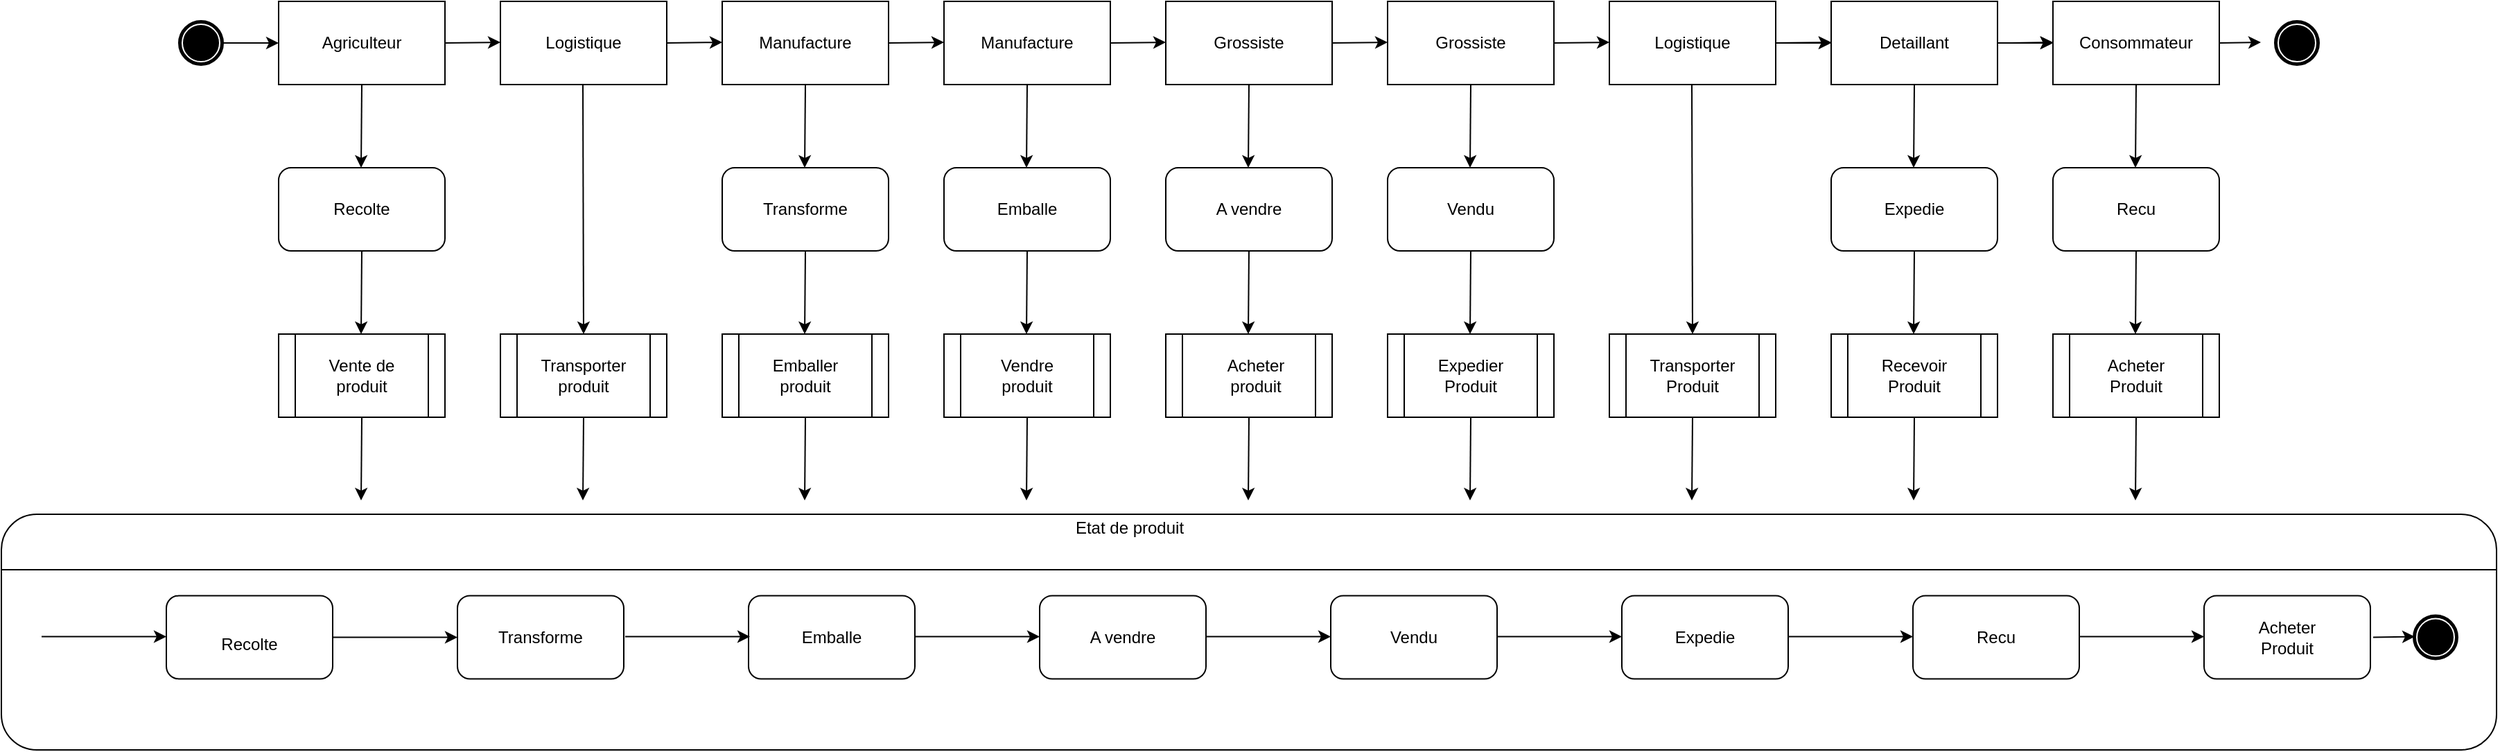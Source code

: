 <mxfile version="12.9.13" type="github">
  <diagram id="wdU0Jbt-SyzVik3_71Qo" name="Page-1">
    <mxGraphModel dx="2702" dy="944" grid="1" gridSize="10" guides="1" tooltips="1" connect="1" arrows="1" fold="1" page="1" pageScale="1" pageWidth="827" pageHeight="1169" math="0" shadow="0">
      <root>
        <mxCell id="0" />
        <mxCell id="1" parent="0" />
        <mxCell id="kiWhcbLOmGJkH6H4itFC-2" value="" style="rounded=0;whiteSpace=wrap;html=1;" vertex="1" parent="1">
          <mxGeometry x="-200" y="60" width="120" height="60" as="geometry" />
        </mxCell>
        <mxCell id="kiWhcbLOmGJkH6H4itFC-3" value="" style="rounded=0;whiteSpace=wrap;html=1;" vertex="1" parent="1">
          <mxGeometry x="-40" y="60" width="120" height="60" as="geometry" />
        </mxCell>
        <mxCell id="kiWhcbLOmGJkH6H4itFC-4" value="" style="rounded=0;whiteSpace=wrap;html=1;" vertex="1" parent="1">
          <mxGeometry x="120" y="60" width="120" height="60" as="geometry" />
        </mxCell>
        <mxCell id="kiWhcbLOmGJkH6H4itFC-5" value="" style="rounded=0;whiteSpace=wrap;html=1;" vertex="1" parent="1">
          <mxGeometry x="280" y="60" width="120" height="60" as="geometry" />
        </mxCell>
        <mxCell id="kiWhcbLOmGJkH6H4itFC-6" value="" style="rounded=0;whiteSpace=wrap;html=1;" vertex="1" parent="1">
          <mxGeometry x="440" y="60" width="120" height="60" as="geometry" />
        </mxCell>
        <mxCell id="kiWhcbLOmGJkH6H4itFC-7" value="" style="rounded=0;whiteSpace=wrap;html=1;" vertex="1" parent="1">
          <mxGeometry x="600" y="60" width="120" height="60" as="geometry" />
        </mxCell>
        <mxCell id="kiWhcbLOmGJkH6H4itFC-24" value="" style="edgeStyle=orthogonalEdgeStyle;rounded=0;orthogonalLoop=1;jettySize=auto;html=1;" edge="1" parent="1" source="kiWhcbLOmGJkH6H4itFC-8" target="kiWhcbLOmGJkH6H4itFC-9">
          <mxGeometry relative="1" as="geometry" />
        </mxCell>
        <mxCell id="kiWhcbLOmGJkH6H4itFC-8" value="" style="rounded=0;whiteSpace=wrap;html=1;" vertex="1" parent="1">
          <mxGeometry x="760" y="60" width="120" height="60" as="geometry" />
        </mxCell>
        <mxCell id="kiWhcbLOmGJkH6H4itFC-23" value="" style="edgeStyle=orthogonalEdgeStyle;rounded=0;orthogonalLoop=1;jettySize=auto;html=1;" edge="1" parent="1" source="kiWhcbLOmGJkH6H4itFC-9" target="kiWhcbLOmGJkH6H4itFC-10">
          <mxGeometry relative="1" as="geometry" />
        </mxCell>
        <mxCell id="kiWhcbLOmGJkH6H4itFC-25" value="" style="edgeStyle=orthogonalEdgeStyle;rounded=0;orthogonalLoop=1;jettySize=auto;html=1;" edge="1" parent="1" source="kiWhcbLOmGJkH6H4itFC-9" target="kiWhcbLOmGJkH6H4itFC-10">
          <mxGeometry relative="1" as="geometry" />
        </mxCell>
        <mxCell id="kiWhcbLOmGJkH6H4itFC-9" value="" style="rounded=0;whiteSpace=wrap;html=1;" vertex="1" parent="1">
          <mxGeometry x="920" y="60" width="120" height="60" as="geometry" />
        </mxCell>
        <mxCell id="kiWhcbLOmGJkH6H4itFC-10" value="" style="rounded=0;whiteSpace=wrap;html=1;" vertex="1" parent="1">
          <mxGeometry x="1080" y="60" width="120" height="60" as="geometry" />
        </mxCell>
        <mxCell id="kiWhcbLOmGJkH6H4itFC-11" value="" style="endArrow=classic;html=1;entryX=0;entryY=0.5;entryDx=0;entryDy=0;exitX=1;exitY=0.5;exitDx=0;exitDy=0;" edge="1" parent="1" target="kiWhcbLOmGJkH6H4itFC-2">
          <mxGeometry width="50" height="50" relative="1" as="geometry">
            <mxPoint x="-240" y="90" as="sourcePoint" />
            <mxPoint x="-530" y="89.5" as="targetPoint" />
          </mxGeometry>
        </mxCell>
        <mxCell id="kiWhcbLOmGJkH6H4itFC-15" value="" style="endArrow=classic;html=1;entryX=0;entryY=0.5;entryDx=0;entryDy=0;" edge="1" parent="1">
          <mxGeometry width="50" height="50" relative="1" as="geometry">
            <mxPoint x="-80" y="90" as="sourcePoint" />
            <mxPoint x="-40" y="89.5" as="targetPoint" />
          </mxGeometry>
        </mxCell>
        <mxCell id="kiWhcbLOmGJkH6H4itFC-16" value="" style="endArrow=classic;html=1;entryX=0;entryY=0.5;entryDx=0;entryDy=0;" edge="1" parent="1">
          <mxGeometry width="50" height="50" relative="1" as="geometry">
            <mxPoint x="80" y="90" as="sourcePoint" />
            <mxPoint x="120" y="89.5" as="targetPoint" />
          </mxGeometry>
        </mxCell>
        <mxCell id="kiWhcbLOmGJkH6H4itFC-17" value="" style="endArrow=classic;html=1;entryX=0;entryY=0.5;entryDx=0;entryDy=0;" edge="1" parent="1">
          <mxGeometry width="50" height="50" relative="1" as="geometry">
            <mxPoint x="240" y="90" as="sourcePoint" />
            <mxPoint x="280" y="89.5" as="targetPoint" />
          </mxGeometry>
        </mxCell>
        <mxCell id="kiWhcbLOmGJkH6H4itFC-18" value="" style="endArrow=classic;html=1;entryX=0;entryY=0.5;entryDx=0;entryDy=0;" edge="1" parent="1">
          <mxGeometry width="50" height="50" relative="1" as="geometry">
            <mxPoint x="400" y="90" as="sourcePoint" />
            <mxPoint x="440" y="89.5" as="targetPoint" />
          </mxGeometry>
        </mxCell>
        <mxCell id="kiWhcbLOmGJkH6H4itFC-19" value="" style="endArrow=classic;html=1;entryX=0;entryY=0.5;entryDx=0;entryDy=0;" edge="1" parent="1">
          <mxGeometry width="50" height="50" relative="1" as="geometry">
            <mxPoint x="560" y="90" as="sourcePoint" />
            <mxPoint x="600" y="89.5" as="targetPoint" />
          </mxGeometry>
        </mxCell>
        <mxCell id="kiWhcbLOmGJkH6H4itFC-20" value="" style="endArrow=classic;html=1;entryX=0;entryY=0.5;entryDx=0;entryDy=0;exitX=1;exitY=0.5;exitDx=0;exitDy=0;" edge="1" parent="1" source="kiWhcbLOmGJkH6H4itFC-7">
          <mxGeometry width="50" height="50" relative="1" as="geometry">
            <mxPoint x="730" y="90" as="sourcePoint" />
            <mxPoint x="760" y="89.5" as="targetPoint" />
          </mxGeometry>
        </mxCell>
        <mxCell id="kiWhcbLOmGJkH6H4itFC-21" value="" style="endArrow=classic;html=1;entryX=0;entryY=0.5;entryDx=0;entryDy=0;" edge="1" parent="1">
          <mxGeometry width="50" height="50" relative="1" as="geometry">
            <mxPoint x="880" y="90" as="sourcePoint" />
            <mxPoint x="920" y="89.5" as="targetPoint" />
          </mxGeometry>
        </mxCell>
        <mxCell id="kiWhcbLOmGJkH6H4itFC-22" value="" style="endArrow=classic;html=1;entryX=0;entryY=0.5;entryDx=0;entryDy=0;" edge="1" parent="1">
          <mxGeometry width="50" height="50" relative="1" as="geometry">
            <mxPoint x="1050" y="90" as="sourcePoint" />
            <mxPoint x="1080" y="89.5" as="targetPoint" />
          </mxGeometry>
        </mxCell>
        <mxCell id="kiWhcbLOmGJkH6H4itFC-28" value="Agriculteur" style="text;html=1;strokeColor=none;fillColor=none;align=center;verticalAlign=middle;whiteSpace=wrap;rounded=0;" vertex="1" parent="1">
          <mxGeometry x="-160" y="80" width="40" height="20" as="geometry" />
        </mxCell>
        <mxCell id="kiWhcbLOmGJkH6H4itFC-29" value="Logistique" style="text;html=1;strokeColor=none;fillColor=none;align=center;verticalAlign=middle;whiteSpace=wrap;rounded=0;" vertex="1" parent="1">
          <mxGeometry y="80" width="40" height="20" as="geometry" />
        </mxCell>
        <mxCell id="kiWhcbLOmGJkH6H4itFC-30" value="Manufacture" style="text;html=1;strokeColor=none;fillColor=none;align=center;verticalAlign=middle;whiteSpace=wrap;rounded=0;" vertex="1" parent="1">
          <mxGeometry x="160" y="80" width="40" height="20" as="geometry" />
        </mxCell>
        <mxCell id="kiWhcbLOmGJkH6H4itFC-31" value="Manufacture" style="text;html=1;strokeColor=none;fillColor=none;align=center;verticalAlign=middle;whiteSpace=wrap;rounded=0;" vertex="1" parent="1">
          <mxGeometry x="320" y="80" width="40" height="20" as="geometry" />
        </mxCell>
        <mxCell id="kiWhcbLOmGJkH6H4itFC-32" value="Grossiste" style="text;html=1;strokeColor=none;fillColor=none;align=center;verticalAlign=middle;whiteSpace=wrap;rounded=0;" vertex="1" parent="1">
          <mxGeometry x="480" y="80" width="40" height="20" as="geometry" />
        </mxCell>
        <mxCell id="kiWhcbLOmGJkH6H4itFC-33" value="Grossiste" style="text;html=1;strokeColor=none;fillColor=none;align=center;verticalAlign=middle;whiteSpace=wrap;rounded=0;" vertex="1" parent="1">
          <mxGeometry x="640" y="80" width="40" height="20" as="geometry" />
        </mxCell>
        <mxCell id="kiWhcbLOmGJkH6H4itFC-36" value="Logistique" style="text;html=1;strokeColor=none;fillColor=none;align=center;verticalAlign=middle;whiteSpace=wrap;rounded=0;" vertex="1" parent="1">
          <mxGeometry x="800" y="80" width="40" height="20" as="geometry" />
        </mxCell>
        <mxCell id="kiWhcbLOmGJkH6H4itFC-37" value="Detaillant" style="text;html=1;strokeColor=none;fillColor=none;align=center;verticalAlign=middle;whiteSpace=wrap;rounded=0;" vertex="1" parent="1">
          <mxGeometry x="960" y="80" width="40" height="20" as="geometry" />
        </mxCell>
        <mxCell id="kiWhcbLOmGJkH6H4itFC-38" value="Consommateur" style="text;html=1;strokeColor=none;fillColor=none;align=center;verticalAlign=middle;whiteSpace=wrap;rounded=0;" vertex="1" parent="1">
          <mxGeometry x="1120" y="80" width="40" height="20" as="geometry" />
        </mxCell>
        <mxCell id="kiWhcbLOmGJkH6H4itFC-39" value="" style="endArrow=classic;html=1;" edge="1" parent="1">
          <mxGeometry width="50" height="50" relative="1" as="geometry">
            <mxPoint x="19.5" y="120" as="sourcePoint" />
            <mxPoint x="20" y="300" as="targetPoint" />
          </mxGeometry>
        </mxCell>
        <mxCell id="kiWhcbLOmGJkH6H4itFC-40" value="" style="rounded=1;whiteSpace=wrap;html=1;" vertex="1" parent="1">
          <mxGeometry x="-200" y="180" width="120" height="60" as="geometry" />
        </mxCell>
        <mxCell id="kiWhcbLOmGJkH6H4itFC-44" value="" style="rounded=1;whiteSpace=wrap;html=1;" vertex="1" parent="1">
          <mxGeometry x="120" y="180" width="120" height="60" as="geometry" />
        </mxCell>
        <mxCell id="kiWhcbLOmGJkH6H4itFC-45" value="" style="rounded=1;whiteSpace=wrap;html=1;" vertex="1" parent="1">
          <mxGeometry x="280" y="180" width="120" height="60" as="geometry" />
        </mxCell>
        <mxCell id="kiWhcbLOmGJkH6H4itFC-46" value="" style="rounded=1;whiteSpace=wrap;html=1;" vertex="1" parent="1">
          <mxGeometry x="440" y="180" width="120" height="60" as="geometry" />
        </mxCell>
        <mxCell id="kiWhcbLOmGJkH6H4itFC-47" value="" style="rounded=1;whiteSpace=wrap;html=1;" vertex="1" parent="1">
          <mxGeometry x="600" y="180" width="120" height="60" as="geometry" />
        </mxCell>
        <mxCell id="kiWhcbLOmGJkH6H4itFC-48" value="" style="endArrow=classic;html=1;" edge="1" parent="1">
          <mxGeometry width="50" height="50" relative="1" as="geometry">
            <mxPoint x="819.5" y="120" as="sourcePoint" />
            <mxPoint x="820" y="300" as="targetPoint" />
          </mxGeometry>
        </mxCell>
        <mxCell id="kiWhcbLOmGJkH6H4itFC-50" value="" style="rounded=1;whiteSpace=wrap;html=1;" vertex="1" parent="1">
          <mxGeometry x="920" y="180" width="120" height="60" as="geometry" />
        </mxCell>
        <mxCell id="kiWhcbLOmGJkH6H4itFC-51" value="" style="rounded=1;whiteSpace=wrap;html=1;" vertex="1" parent="1">
          <mxGeometry x="1080" y="180" width="120" height="60" as="geometry" />
        </mxCell>
        <mxCell id="kiWhcbLOmGJkH6H4itFC-52" value="" style="endArrow=classic;html=1;" edge="1" parent="1">
          <mxGeometry width="50" height="50" relative="1" as="geometry">
            <mxPoint x="-140" y="120" as="sourcePoint" />
            <mxPoint x="-140.5" y="180" as="targetPoint" />
          </mxGeometry>
        </mxCell>
        <mxCell id="kiWhcbLOmGJkH6H4itFC-54" value="" style="endArrow=classic;html=1;" edge="1" parent="1">
          <mxGeometry width="50" height="50" relative="1" as="geometry">
            <mxPoint x="180" y="120" as="sourcePoint" />
            <mxPoint x="179.5" y="180" as="targetPoint" />
          </mxGeometry>
        </mxCell>
        <mxCell id="kiWhcbLOmGJkH6H4itFC-55" value="" style="endArrow=classic;html=1;" edge="1" parent="1">
          <mxGeometry width="50" height="50" relative="1" as="geometry">
            <mxPoint x="340" y="120" as="sourcePoint" />
            <mxPoint x="339.5" y="180" as="targetPoint" />
          </mxGeometry>
        </mxCell>
        <mxCell id="kiWhcbLOmGJkH6H4itFC-56" value="" style="endArrow=classic;html=1;" edge="1" parent="1">
          <mxGeometry width="50" height="50" relative="1" as="geometry">
            <mxPoint x="500" y="120" as="sourcePoint" />
            <mxPoint x="499.5" y="180" as="targetPoint" />
          </mxGeometry>
        </mxCell>
        <mxCell id="kiWhcbLOmGJkH6H4itFC-57" value="" style="endArrow=classic;html=1;" edge="1" parent="1">
          <mxGeometry width="50" height="50" relative="1" as="geometry">
            <mxPoint x="660" y="120" as="sourcePoint" />
            <mxPoint x="659.5" y="180" as="targetPoint" />
          </mxGeometry>
        </mxCell>
        <mxCell id="kiWhcbLOmGJkH6H4itFC-58" value="" style="endArrow=classic;html=1;" edge="1" parent="1">
          <mxGeometry width="50" height="50" relative="1" as="geometry">
            <mxPoint x="980" y="120" as="sourcePoint" />
            <mxPoint x="979.5" y="180" as="targetPoint" />
          </mxGeometry>
        </mxCell>
        <mxCell id="kiWhcbLOmGJkH6H4itFC-59" value="" style="endArrow=classic;html=1;" edge="1" parent="1">
          <mxGeometry width="50" height="50" relative="1" as="geometry">
            <mxPoint x="1140" y="120" as="sourcePoint" />
            <mxPoint x="1139.5" y="180" as="targetPoint" />
          </mxGeometry>
        </mxCell>
        <mxCell id="kiWhcbLOmGJkH6H4itFC-64" value="" style="endArrow=classic;html=1;" edge="1" parent="1">
          <mxGeometry width="50" height="50" relative="1" as="geometry">
            <mxPoint x="-140" y="240" as="sourcePoint" />
            <mxPoint x="-140.5" y="300" as="targetPoint" />
          </mxGeometry>
        </mxCell>
        <mxCell id="kiWhcbLOmGJkH6H4itFC-65" value="" style="endArrow=classic;html=1;" edge="1" parent="1">
          <mxGeometry width="50" height="50" relative="1" as="geometry">
            <mxPoint x="180" y="240" as="sourcePoint" />
            <mxPoint x="179.5" y="300" as="targetPoint" />
          </mxGeometry>
        </mxCell>
        <mxCell id="kiWhcbLOmGJkH6H4itFC-66" value="" style="endArrow=classic;html=1;" edge="1" parent="1">
          <mxGeometry width="50" height="50" relative="1" as="geometry">
            <mxPoint x="340" y="240" as="sourcePoint" />
            <mxPoint x="339.5" y="300" as="targetPoint" />
          </mxGeometry>
        </mxCell>
        <mxCell id="kiWhcbLOmGJkH6H4itFC-67" value="" style="endArrow=classic;html=1;" edge="1" parent="1">
          <mxGeometry width="50" height="50" relative="1" as="geometry">
            <mxPoint x="500" y="240" as="sourcePoint" />
            <mxPoint x="499.5" y="300" as="targetPoint" />
          </mxGeometry>
        </mxCell>
        <mxCell id="kiWhcbLOmGJkH6H4itFC-68" value="" style="endArrow=classic;html=1;" edge="1" parent="1">
          <mxGeometry width="50" height="50" relative="1" as="geometry">
            <mxPoint x="660" y="240" as="sourcePoint" />
            <mxPoint x="659.5" y="300" as="targetPoint" />
          </mxGeometry>
        </mxCell>
        <mxCell id="kiWhcbLOmGJkH6H4itFC-71" value="" style="endArrow=classic;html=1;" edge="1" parent="1">
          <mxGeometry width="50" height="50" relative="1" as="geometry">
            <mxPoint x="980" y="240" as="sourcePoint" />
            <mxPoint x="979.5" y="300" as="targetPoint" />
          </mxGeometry>
        </mxCell>
        <mxCell id="kiWhcbLOmGJkH6H4itFC-72" value="" style="endArrow=classic;html=1;" edge="1" parent="1">
          <mxGeometry width="50" height="50" relative="1" as="geometry">
            <mxPoint x="1140" y="240" as="sourcePoint" />
            <mxPoint x="1139.5" y="300" as="targetPoint" />
          </mxGeometry>
        </mxCell>
        <mxCell id="kiWhcbLOmGJkH6H4itFC-73" value="Recolte" style="text;html=1;strokeColor=none;fillColor=none;align=center;verticalAlign=middle;whiteSpace=wrap;rounded=0;" vertex="1" parent="1">
          <mxGeometry x="-160" y="200" width="40" height="20" as="geometry" />
        </mxCell>
        <mxCell id="kiWhcbLOmGJkH6H4itFC-74" value="Emballe" style="text;html=1;strokeColor=none;fillColor=none;align=center;verticalAlign=middle;whiteSpace=wrap;rounded=0;" vertex="1" parent="1">
          <mxGeometry x="320" y="200" width="40" height="20" as="geometry" />
        </mxCell>
        <mxCell id="kiWhcbLOmGJkH6H4itFC-75" value="Expedie" style="text;html=1;strokeColor=none;fillColor=none;align=center;verticalAlign=middle;whiteSpace=wrap;rounded=0;" vertex="1" parent="1">
          <mxGeometry x="960" y="200" width="40" height="20" as="geometry" />
        </mxCell>
        <mxCell id="kiWhcbLOmGJkH6H4itFC-76" value="Recu" style="text;html=1;strokeColor=none;fillColor=none;align=center;verticalAlign=middle;whiteSpace=wrap;rounded=0;" vertex="1" parent="1">
          <mxGeometry x="1120" y="200" width="40" height="20" as="geometry" />
        </mxCell>
        <mxCell id="kiWhcbLOmGJkH6H4itFC-77" value="Transforme" style="text;html=1;strokeColor=none;fillColor=none;align=center;verticalAlign=middle;whiteSpace=wrap;rounded=0;" vertex="1" parent="1">
          <mxGeometry x="160" y="200" width="40" height="20" as="geometry" />
        </mxCell>
        <mxCell id="kiWhcbLOmGJkH6H4itFC-78" value="A vendre" style="text;html=1;strokeColor=none;fillColor=none;align=center;verticalAlign=middle;whiteSpace=wrap;rounded=0;" vertex="1" parent="1">
          <mxGeometry x="470" y="200" width="60" height="20" as="geometry" />
        </mxCell>
        <mxCell id="kiWhcbLOmGJkH6H4itFC-79" value="Vendu" style="text;html=1;strokeColor=none;fillColor=none;align=center;verticalAlign=middle;whiteSpace=wrap;rounded=0;" vertex="1" parent="1">
          <mxGeometry x="640" y="200" width="40" height="20" as="geometry" />
        </mxCell>
        <mxCell id="kiWhcbLOmGJkH6H4itFC-82" value="" style="shape=process;whiteSpace=wrap;html=1;backgroundOutline=1;" vertex="1" parent="1">
          <mxGeometry x="-200" y="300" width="120" height="60" as="geometry" />
        </mxCell>
        <mxCell id="kiWhcbLOmGJkH6H4itFC-83" value="" style="shape=process;whiteSpace=wrap;html=1;backgroundOutline=1;" vertex="1" parent="1">
          <mxGeometry x="-40" y="300" width="120" height="60" as="geometry" />
        </mxCell>
        <mxCell id="kiWhcbLOmGJkH6H4itFC-84" value="" style="shape=process;whiteSpace=wrap;html=1;backgroundOutline=1;" vertex="1" parent="1">
          <mxGeometry x="120" y="300" width="120" height="60" as="geometry" />
        </mxCell>
        <mxCell id="kiWhcbLOmGJkH6H4itFC-85" value="" style="shape=process;whiteSpace=wrap;html=1;backgroundOutline=1;" vertex="1" parent="1">
          <mxGeometry x="280" y="300" width="120" height="60" as="geometry" />
        </mxCell>
        <mxCell id="kiWhcbLOmGJkH6H4itFC-86" value="" style="shape=process;whiteSpace=wrap;html=1;backgroundOutline=1;" vertex="1" parent="1">
          <mxGeometry x="440" y="300" width="120" height="60" as="geometry" />
        </mxCell>
        <mxCell id="kiWhcbLOmGJkH6H4itFC-87" value="" style="shape=process;whiteSpace=wrap;html=1;backgroundOutline=1;" vertex="1" parent="1">
          <mxGeometry x="600" y="300" width="120" height="60" as="geometry" />
        </mxCell>
        <mxCell id="kiWhcbLOmGJkH6H4itFC-88" value="" style="shape=process;whiteSpace=wrap;html=1;backgroundOutline=1;" vertex="1" parent="1">
          <mxGeometry x="760" y="300" width="120" height="60" as="geometry" />
        </mxCell>
        <mxCell id="kiWhcbLOmGJkH6H4itFC-89" value="" style="shape=process;whiteSpace=wrap;html=1;backgroundOutline=1;" vertex="1" parent="1">
          <mxGeometry x="920" y="300" width="120" height="60" as="geometry" />
        </mxCell>
        <mxCell id="kiWhcbLOmGJkH6H4itFC-90" value="" style="shape=process;whiteSpace=wrap;html=1;backgroundOutline=1;" vertex="1" parent="1">
          <mxGeometry x="1080" y="300" width="120" height="60" as="geometry" />
        </mxCell>
        <mxCell id="kiWhcbLOmGJkH6H4itFC-92" value="" style="shape=mxgraph.bpmn.shape;html=1;verticalLabelPosition=bottom;labelBackgroundColor=#ffffff;verticalAlign=top;align=center;perimeter=ellipsePerimeter;outlineConnect=0;outline=end;symbol=terminate;" vertex="1" parent="1">
          <mxGeometry x="1241" y="75" width="30" height="30" as="geometry" />
        </mxCell>
        <mxCell id="kiWhcbLOmGJkH6H4itFC-93" value="" style="rounded=1;whiteSpace=wrap;html=1;" vertex="1" parent="1">
          <mxGeometry x="-400" y="430" width="1800" height="170" as="geometry" />
        </mxCell>
        <mxCell id="kiWhcbLOmGJkH6H4itFC-95" value="" style="endArrow=classic;html=1;" edge="1" parent="1">
          <mxGeometry width="50" height="50" relative="1" as="geometry">
            <mxPoint x="-140" y="360" as="sourcePoint" />
            <mxPoint x="-140.5" y="420" as="targetPoint" />
          </mxGeometry>
        </mxCell>
        <mxCell id="kiWhcbLOmGJkH6H4itFC-96" value="" style="endArrow=classic;html=1;" edge="1" parent="1">
          <mxGeometry width="50" height="50" relative="1" as="geometry">
            <mxPoint x="20" y="360" as="sourcePoint" />
            <mxPoint x="19.5" y="420" as="targetPoint" />
          </mxGeometry>
        </mxCell>
        <mxCell id="kiWhcbLOmGJkH6H4itFC-97" value="" style="endArrow=classic;html=1;" edge="1" parent="1">
          <mxGeometry width="50" height="50" relative="1" as="geometry">
            <mxPoint x="180" y="360" as="sourcePoint" />
            <mxPoint x="179.5" y="420" as="targetPoint" />
          </mxGeometry>
        </mxCell>
        <mxCell id="kiWhcbLOmGJkH6H4itFC-98" value="" style="endArrow=classic;html=1;" edge="1" parent="1">
          <mxGeometry width="50" height="50" relative="1" as="geometry">
            <mxPoint x="340" y="360" as="sourcePoint" />
            <mxPoint x="339.5" y="420" as="targetPoint" />
          </mxGeometry>
        </mxCell>
        <mxCell id="kiWhcbLOmGJkH6H4itFC-99" value="" style="endArrow=classic;html=1;" edge="1" parent="1">
          <mxGeometry width="50" height="50" relative="1" as="geometry">
            <mxPoint x="500" y="360" as="sourcePoint" />
            <mxPoint x="499.5" y="420" as="targetPoint" />
          </mxGeometry>
        </mxCell>
        <mxCell id="kiWhcbLOmGJkH6H4itFC-100" value="" style="endArrow=classic;html=1;" edge="1" parent="1">
          <mxGeometry width="50" height="50" relative="1" as="geometry">
            <mxPoint x="660" y="360" as="sourcePoint" />
            <mxPoint x="659.5" y="420" as="targetPoint" />
          </mxGeometry>
        </mxCell>
        <mxCell id="kiWhcbLOmGJkH6H4itFC-101" value="" style="endArrow=classic;html=1;" edge="1" parent="1">
          <mxGeometry width="50" height="50" relative="1" as="geometry">
            <mxPoint x="820" y="360" as="sourcePoint" />
            <mxPoint x="819.5" y="420" as="targetPoint" />
          </mxGeometry>
        </mxCell>
        <mxCell id="kiWhcbLOmGJkH6H4itFC-102" value="" style="endArrow=classic;html=1;" edge="1" parent="1">
          <mxGeometry width="50" height="50" relative="1" as="geometry">
            <mxPoint x="980" y="360" as="sourcePoint" />
            <mxPoint x="979.5" y="420" as="targetPoint" />
          </mxGeometry>
        </mxCell>
        <mxCell id="kiWhcbLOmGJkH6H4itFC-103" value="" style="endArrow=classic;html=1;" edge="1" parent="1">
          <mxGeometry width="50" height="50" relative="1" as="geometry">
            <mxPoint x="1140" y="360" as="sourcePoint" />
            <mxPoint x="1139.5" y="420" as="targetPoint" />
          </mxGeometry>
        </mxCell>
        <mxCell id="kiWhcbLOmGJkH6H4itFC-104" value="" style="endArrow=none;html=1;exitX=0;exitY=0.25;exitDx=0;exitDy=0;entryX=1;entryY=0.25;entryDx=0;entryDy=0;" edge="1" parent="1">
          <mxGeometry width="50" height="50" relative="1" as="geometry">
            <mxPoint x="-400" y="470" as="sourcePoint" />
            <mxPoint x="1400" y="470" as="targetPoint" />
          </mxGeometry>
        </mxCell>
        <mxCell id="kiWhcbLOmGJkH6H4itFC-106" value="Vente de produit" style="text;html=1;strokeColor=none;fillColor=none;align=center;verticalAlign=middle;whiteSpace=wrap;rounded=0;" vertex="1" parent="1">
          <mxGeometry x="-175" y="320" width="70" height="20" as="geometry" />
        </mxCell>
        <mxCell id="kiWhcbLOmGJkH6H4itFC-107" value="Transporter produit" style="text;html=1;strokeColor=none;fillColor=none;align=center;verticalAlign=middle;whiteSpace=wrap;rounded=0;" vertex="1" parent="1">
          <mxGeometry x="-15" y="320" width="70" height="20" as="geometry" />
        </mxCell>
        <mxCell id="kiWhcbLOmGJkH6H4itFC-108" value="Emballer produit" style="text;html=1;strokeColor=none;fillColor=none;align=center;verticalAlign=middle;whiteSpace=wrap;rounded=0;" vertex="1" parent="1">
          <mxGeometry x="145" y="320" width="70" height="20" as="geometry" />
        </mxCell>
        <mxCell id="kiWhcbLOmGJkH6H4itFC-109" value="Vendre produit" style="text;html=1;strokeColor=none;fillColor=none;align=center;verticalAlign=middle;whiteSpace=wrap;rounded=0;" vertex="1" parent="1">
          <mxGeometry x="305" y="320" width="70" height="20" as="geometry" />
        </mxCell>
        <mxCell id="kiWhcbLOmGJkH6H4itFC-110" value="Acheter produit" style="text;html=1;strokeColor=none;fillColor=none;align=center;verticalAlign=middle;whiteSpace=wrap;rounded=0;" vertex="1" parent="1">
          <mxGeometry x="470" y="320" width="70" height="20" as="geometry" />
        </mxCell>
        <mxCell id="kiWhcbLOmGJkH6H4itFC-111" value="Expedier Produit" style="text;html=1;strokeColor=none;fillColor=none;align=center;verticalAlign=middle;whiteSpace=wrap;rounded=0;" vertex="1" parent="1">
          <mxGeometry x="625" y="320" width="70" height="20" as="geometry" />
        </mxCell>
        <mxCell id="kiWhcbLOmGJkH6H4itFC-112" value="Transporter Produit" style="text;html=1;strokeColor=none;fillColor=none;align=center;verticalAlign=middle;whiteSpace=wrap;rounded=0;" vertex="1" parent="1">
          <mxGeometry x="785" y="320" width="70" height="20" as="geometry" />
        </mxCell>
        <mxCell id="kiWhcbLOmGJkH6H4itFC-113" value="Recevoir Produit" style="text;html=1;strokeColor=none;fillColor=none;align=center;verticalAlign=middle;whiteSpace=wrap;rounded=0;" vertex="1" parent="1">
          <mxGeometry x="945" y="320" width="70" height="20" as="geometry" />
        </mxCell>
        <mxCell id="kiWhcbLOmGJkH6H4itFC-114" value="Acheter Produit" style="text;html=1;strokeColor=none;fillColor=none;align=center;verticalAlign=middle;whiteSpace=wrap;rounded=0;" vertex="1" parent="1">
          <mxGeometry x="1105" y="320" width="70" height="20" as="geometry" />
        </mxCell>
        <mxCell id="kiWhcbLOmGJkH6H4itFC-115" value="" style="endArrow=classic;html=1;entryX=0;entryY=0.5;entryDx=0;entryDy=0;" edge="1" parent="1">
          <mxGeometry width="50" height="50" relative="1" as="geometry">
            <mxPoint x="1200" y="90" as="sourcePoint" />
            <mxPoint x="1230" y="89.5" as="targetPoint" />
          </mxGeometry>
        </mxCell>
        <mxCell id="kiWhcbLOmGJkH6H4itFC-116" value="" style="rounded=1;whiteSpace=wrap;html=1;" vertex="1" parent="1">
          <mxGeometry x="-281" y="488.75" width="120" height="60" as="geometry" />
        </mxCell>
        <mxCell id="kiWhcbLOmGJkH6H4itFC-117" value="" style="rounded=1;whiteSpace=wrap;html=1;" vertex="1" parent="1">
          <mxGeometry x="-71" y="488.75" width="120" height="60" as="geometry" />
        </mxCell>
        <mxCell id="kiWhcbLOmGJkH6H4itFC-118" value="" style="rounded=1;whiteSpace=wrap;html=1;" vertex="1" parent="1">
          <mxGeometry x="139" y="488.75" width="120" height="60" as="geometry" />
        </mxCell>
        <mxCell id="kiWhcbLOmGJkH6H4itFC-122" value="" style="rounded=1;whiteSpace=wrap;html=1;" vertex="1" parent="1">
          <mxGeometry x="349" y="488.75" width="120" height="60" as="geometry" />
        </mxCell>
        <mxCell id="kiWhcbLOmGJkH6H4itFC-123" value="" style="rounded=1;whiteSpace=wrap;html=1;" vertex="1" parent="1">
          <mxGeometry x="559" y="488.75" width="120" height="60" as="geometry" />
        </mxCell>
        <mxCell id="kiWhcbLOmGJkH6H4itFC-124" value="" style="rounded=1;whiteSpace=wrap;html=1;" vertex="1" parent="1">
          <mxGeometry x="769" y="488.75" width="120" height="60" as="geometry" />
        </mxCell>
        <mxCell id="kiWhcbLOmGJkH6H4itFC-126" value="" style="rounded=1;whiteSpace=wrap;html=1;" vertex="1" parent="1">
          <mxGeometry x="979" y="488.75" width="120" height="60" as="geometry" />
        </mxCell>
        <mxCell id="kiWhcbLOmGJkH6H4itFC-127" value="" style="rounded=1;whiteSpace=wrap;html=1;" vertex="1" parent="1">
          <mxGeometry x="1189" y="488.75" width="120" height="60" as="geometry" />
        </mxCell>
        <mxCell id="kiWhcbLOmGJkH6H4itFC-128" value="" style="endArrow=classic;html=1;" edge="1" parent="1" target="kiWhcbLOmGJkH6H4itFC-117">
          <mxGeometry width="50" height="50" relative="1" as="geometry">
            <mxPoint x="-161" y="518.75" as="sourcePoint" />
            <mxPoint x="-111" y="468.75" as="targetPoint" />
          </mxGeometry>
        </mxCell>
        <mxCell id="kiWhcbLOmGJkH6H4itFC-129" value="" style="endArrow=classic;html=1;" edge="1" parent="1">
          <mxGeometry width="50" height="50" relative="1" as="geometry">
            <mxPoint x="50" y="518.25" as="sourcePoint" />
            <mxPoint x="140" y="518.25" as="targetPoint" />
          </mxGeometry>
        </mxCell>
        <mxCell id="kiWhcbLOmGJkH6H4itFC-130" value="" style="endArrow=classic;html=1;" edge="1" parent="1">
          <mxGeometry width="50" height="50" relative="1" as="geometry">
            <mxPoint x="259" y="518.25" as="sourcePoint" />
            <mxPoint x="349" y="518.25" as="targetPoint" />
          </mxGeometry>
        </mxCell>
        <mxCell id="kiWhcbLOmGJkH6H4itFC-131" value="" style="endArrow=classic;html=1;" edge="1" parent="1">
          <mxGeometry width="50" height="50" relative="1" as="geometry">
            <mxPoint x="469" y="518.25" as="sourcePoint" />
            <mxPoint x="559" y="518.25" as="targetPoint" />
          </mxGeometry>
        </mxCell>
        <mxCell id="kiWhcbLOmGJkH6H4itFC-133" value="" style="endArrow=classic;html=1;" edge="1" parent="1">
          <mxGeometry width="50" height="50" relative="1" as="geometry">
            <mxPoint x="679" y="518.25" as="sourcePoint" />
            <mxPoint x="769" y="518.25" as="targetPoint" />
          </mxGeometry>
        </mxCell>
        <mxCell id="kiWhcbLOmGJkH6H4itFC-134" value="" style="endArrow=classic;html=1;" edge="1" parent="1">
          <mxGeometry width="50" height="50" relative="1" as="geometry">
            <mxPoint x="889" y="518.25" as="sourcePoint" />
            <mxPoint x="979" y="518.25" as="targetPoint" />
          </mxGeometry>
        </mxCell>
        <mxCell id="kiWhcbLOmGJkH6H4itFC-135" value="" style="endArrow=classic;html=1;" edge="1" parent="1">
          <mxGeometry width="50" height="50" relative="1" as="geometry">
            <mxPoint x="1099" y="518.25" as="sourcePoint" />
            <mxPoint x="1189" y="518.25" as="targetPoint" />
          </mxGeometry>
        </mxCell>
        <mxCell id="kiWhcbLOmGJkH6H4itFC-136" value="" style="shape=mxgraph.bpmn.shape;html=1;verticalLabelPosition=bottom;labelBackgroundColor=#ffffff;verticalAlign=top;align=center;perimeter=ellipsePerimeter;outlineConnect=0;outline=end;symbol=terminate;" vertex="1" parent="1">
          <mxGeometry x="1341" y="503.75" width="30" height="30" as="geometry" />
        </mxCell>
        <mxCell id="kiWhcbLOmGJkH6H4itFC-137" value="" style="endArrow=classic;html=1;entryX=0;entryY=0.5;entryDx=0;entryDy=0;" edge="1" parent="1">
          <mxGeometry width="50" height="50" relative="1" as="geometry">
            <mxPoint x="1311" y="518.75" as="sourcePoint" />
            <mxPoint x="1341" y="518.25" as="targetPoint" />
          </mxGeometry>
        </mxCell>
        <mxCell id="kiWhcbLOmGJkH6H4itFC-138" value="Recolte" style="text;html=1;strokeColor=none;fillColor=none;align=center;verticalAlign=middle;whiteSpace=wrap;rounded=0;" vertex="1" parent="1">
          <mxGeometry x="-241" y="513.75" width="40" height="20" as="geometry" />
        </mxCell>
        <mxCell id="kiWhcbLOmGJkH6H4itFC-139" value="Transforme" style="text;html=1;strokeColor=none;fillColor=none;align=center;verticalAlign=middle;whiteSpace=wrap;rounded=0;" vertex="1" parent="1">
          <mxGeometry x="-31" y="508.75" width="40" height="20" as="geometry" />
        </mxCell>
        <mxCell id="kiWhcbLOmGJkH6H4itFC-140" value="Emballe" style="text;html=1;strokeColor=none;fillColor=none;align=center;verticalAlign=middle;whiteSpace=wrap;rounded=0;" vertex="1" parent="1">
          <mxGeometry x="179" y="508.75" width="40" height="20" as="geometry" />
        </mxCell>
        <mxCell id="kiWhcbLOmGJkH6H4itFC-142" value="A vendre" style="text;html=1;strokeColor=none;fillColor=none;align=center;verticalAlign=middle;whiteSpace=wrap;rounded=0;" vertex="1" parent="1">
          <mxGeometry x="379" y="508.75" width="60" height="20" as="geometry" />
        </mxCell>
        <mxCell id="kiWhcbLOmGJkH6H4itFC-143" value="Vendu" style="text;html=1;strokeColor=none;fillColor=none;align=center;verticalAlign=middle;whiteSpace=wrap;rounded=0;" vertex="1" parent="1">
          <mxGeometry x="599" y="508.75" width="40" height="20" as="geometry" />
        </mxCell>
        <mxCell id="kiWhcbLOmGJkH6H4itFC-144" value="Expedie" style="text;html=1;strokeColor=none;fillColor=none;align=center;verticalAlign=middle;whiteSpace=wrap;rounded=0;" vertex="1" parent="1">
          <mxGeometry x="809" y="508.75" width="40" height="20" as="geometry" />
        </mxCell>
        <mxCell id="kiWhcbLOmGJkH6H4itFC-145" value="Recu" style="text;html=1;strokeColor=none;fillColor=none;align=center;verticalAlign=middle;whiteSpace=wrap;rounded=0;" vertex="1" parent="1">
          <mxGeometry x="1019" y="508.75" width="40" height="20" as="geometry" />
        </mxCell>
        <mxCell id="kiWhcbLOmGJkH6H4itFC-146" value="Acheter Produit" style="text;html=1;strokeColor=none;fillColor=none;align=center;verticalAlign=middle;whiteSpace=wrap;rounded=0;" vertex="1" parent="1">
          <mxGeometry x="1214" y="508.75" width="70" height="20" as="geometry" />
        </mxCell>
        <mxCell id="kiWhcbLOmGJkH6H4itFC-147" value="Etat de produit" style="text;html=1;strokeColor=none;fillColor=none;align=center;verticalAlign=middle;whiteSpace=wrap;rounded=0;" vertex="1" parent="1">
          <mxGeometry x="356" y="430" width="116" height="20" as="geometry" />
        </mxCell>
        <mxCell id="kiWhcbLOmGJkH6H4itFC-148" value="" style="shape=mxgraph.bpmn.shape;html=1;verticalLabelPosition=bottom;labelBackgroundColor=#ffffff;verticalAlign=top;align=center;perimeter=ellipsePerimeter;outlineConnect=0;outline=end;symbol=terminate;" vertex="1" parent="1">
          <mxGeometry x="-271" y="75" width="30" height="30" as="geometry" />
        </mxCell>
        <mxCell id="kiWhcbLOmGJkH6H4itFC-158" value="" style="endArrow=classic;html=1;" edge="1" parent="1">
          <mxGeometry width="50" height="50" relative="1" as="geometry">
            <mxPoint x="-371" y="518.25" as="sourcePoint" />
            <mxPoint x="-281" y="518.25" as="targetPoint" />
          </mxGeometry>
        </mxCell>
      </root>
    </mxGraphModel>
  </diagram>
</mxfile>

